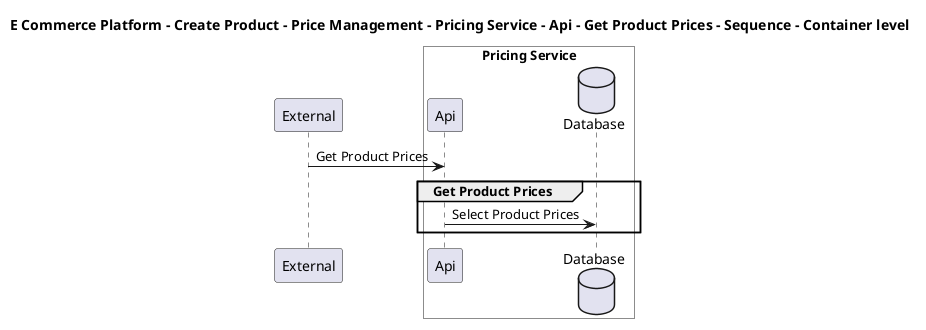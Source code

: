 @startuml

title E Commerce Platform - Create Product - Price Management - Pricing Service - Api - Get Product Prices - Sequence - Container level

participant "External" as C4InterFlow.SoftwareSystems.ExternalSystem

box "Pricing Service" #White
    participant "Api" as ECommercePlatform.CreateProduct.PriceManagement.SoftwareSystems.PricingService.Containers.Api
    database "Database" as ECommercePlatform.CreateProduct.PriceManagement.SoftwareSystems.PricingService.Containers.Database
end box


C4InterFlow.SoftwareSystems.ExternalSystem -> ECommercePlatform.CreateProduct.PriceManagement.SoftwareSystems.PricingService.Containers.Api : Get Product Prices
group Get Product Prices
ECommercePlatform.CreateProduct.PriceManagement.SoftwareSystems.PricingService.Containers.Api -> ECommercePlatform.CreateProduct.PriceManagement.SoftwareSystems.PricingService.Containers.Database : Select Product Prices
end


@enduml
